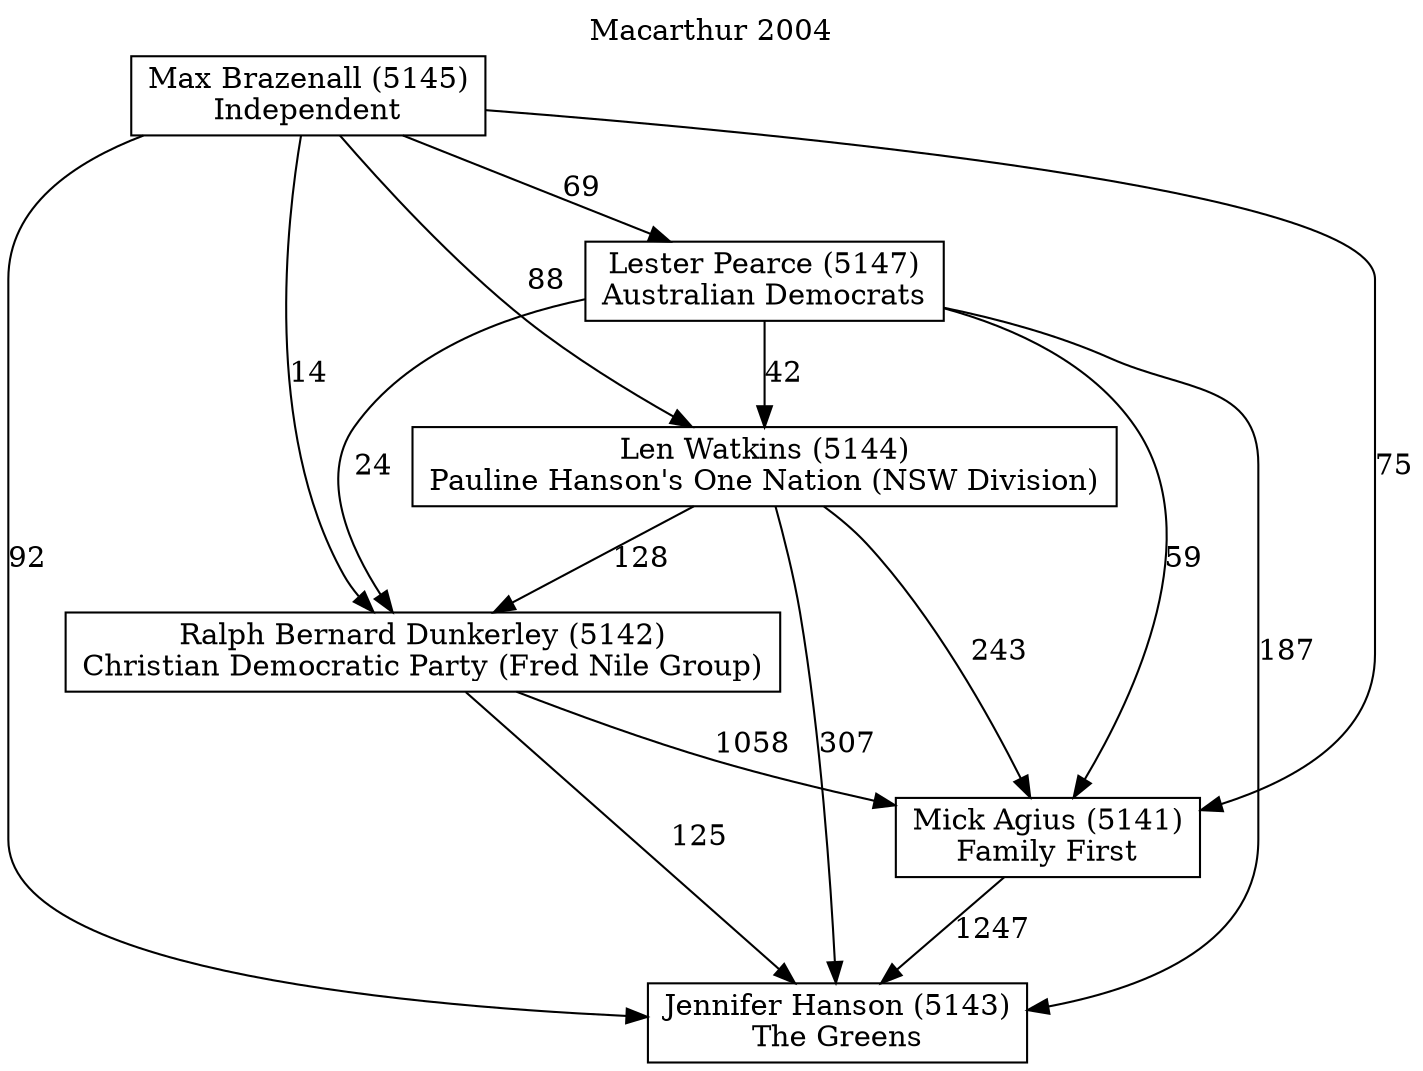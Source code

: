 // House preference flow
digraph "Jennifer Hanson (5143)_Macarthur_2004" {
	graph [label="Macarthur 2004" labelloc=t mclimit=10]
	node [shape=box]
	"Jennifer Hanson (5143)" [label="Jennifer Hanson (5143)
The Greens"]
	"Mick Agius (5141)" [label="Mick Agius (5141)
Family First"]
	"Ralph Bernard Dunkerley (5142)" [label="Ralph Bernard Dunkerley (5142)
Christian Democratic Party (Fred Nile Group)"]
	"Len Watkins (5144)" [label="Len Watkins (5144)
Pauline Hanson's One Nation (NSW Division)"]
	"Lester Pearce (5147)" [label="Lester Pearce (5147)
Australian Democrats"]
	"Max Brazenall (5145)" [label="Max Brazenall (5145)
Independent"]
	"Jennifer Hanson (5143)" [label="Jennifer Hanson (5143)
The Greens"]
	"Ralph Bernard Dunkerley (5142)" [label="Ralph Bernard Dunkerley (5142)
Christian Democratic Party (Fred Nile Group)"]
	"Len Watkins (5144)" [label="Len Watkins (5144)
Pauline Hanson's One Nation (NSW Division)"]
	"Lester Pearce (5147)" [label="Lester Pearce (5147)
Australian Democrats"]
	"Max Brazenall (5145)" [label="Max Brazenall (5145)
Independent"]
	"Jennifer Hanson (5143)" [label="Jennifer Hanson (5143)
The Greens"]
	"Len Watkins (5144)" [label="Len Watkins (5144)
Pauline Hanson's One Nation (NSW Division)"]
	"Lester Pearce (5147)" [label="Lester Pearce (5147)
Australian Democrats"]
	"Max Brazenall (5145)" [label="Max Brazenall (5145)
Independent"]
	"Jennifer Hanson (5143)" [label="Jennifer Hanson (5143)
The Greens"]
	"Lester Pearce (5147)" [label="Lester Pearce (5147)
Australian Democrats"]
	"Max Brazenall (5145)" [label="Max Brazenall (5145)
Independent"]
	"Jennifer Hanson (5143)" [label="Jennifer Hanson (5143)
The Greens"]
	"Max Brazenall (5145)" [label="Max Brazenall (5145)
Independent"]
	"Max Brazenall (5145)" [label="Max Brazenall (5145)
Independent"]
	"Lester Pearce (5147)" [label="Lester Pearce (5147)
Australian Democrats"]
	"Max Brazenall (5145)" [label="Max Brazenall (5145)
Independent"]
	"Max Brazenall (5145)" [label="Max Brazenall (5145)
Independent"]
	"Len Watkins (5144)" [label="Len Watkins (5144)
Pauline Hanson's One Nation (NSW Division)"]
	"Lester Pearce (5147)" [label="Lester Pearce (5147)
Australian Democrats"]
	"Max Brazenall (5145)" [label="Max Brazenall (5145)
Independent"]
	"Len Watkins (5144)" [label="Len Watkins (5144)
Pauline Hanson's One Nation (NSW Division)"]
	"Max Brazenall (5145)" [label="Max Brazenall (5145)
Independent"]
	"Max Brazenall (5145)" [label="Max Brazenall (5145)
Independent"]
	"Lester Pearce (5147)" [label="Lester Pearce (5147)
Australian Democrats"]
	"Max Brazenall (5145)" [label="Max Brazenall (5145)
Independent"]
	"Max Brazenall (5145)" [label="Max Brazenall (5145)
Independent"]
	"Ralph Bernard Dunkerley (5142)" [label="Ralph Bernard Dunkerley (5142)
Christian Democratic Party (Fred Nile Group)"]
	"Len Watkins (5144)" [label="Len Watkins (5144)
Pauline Hanson's One Nation (NSW Division)"]
	"Lester Pearce (5147)" [label="Lester Pearce (5147)
Australian Democrats"]
	"Max Brazenall (5145)" [label="Max Brazenall (5145)
Independent"]
	"Ralph Bernard Dunkerley (5142)" [label="Ralph Bernard Dunkerley (5142)
Christian Democratic Party (Fred Nile Group)"]
	"Lester Pearce (5147)" [label="Lester Pearce (5147)
Australian Democrats"]
	"Max Brazenall (5145)" [label="Max Brazenall (5145)
Independent"]
	"Ralph Bernard Dunkerley (5142)" [label="Ralph Bernard Dunkerley (5142)
Christian Democratic Party (Fred Nile Group)"]
	"Max Brazenall (5145)" [label="Max Brazenall (5145)
Independent"]
	"Max Brazenall (5145)" [label="Max Brazenall (5145)
Independent"]
	"Lester Pearce (5147)" [label="Lester Pearce (5147)
Australian Democrats"]
	"Max Brazenall (5145)" [label="Max Brazenall (5145)
Independent"]
	"Max Brazenall (5145)" [label="Max Brazenall (5145)
Independent"]
	"Len Watkins (5144)" [label="Len Watkins (5144)
Pauline Hanson's One Nation (NSW Division)"]
	"Lester Pearce (5147)" [label="Lester Pearce (5147)
Australian Democrats"]
	"Max Brazenall (5145)" [label="Max Brazenall (5145)
Independent"]
	"Len Watkins (5144)" [label="Len Watkins (5144)
Pauline Hanson's One Nation (NSW Division)"]
	"Max Brazenall (5145)" [label="Max Brazenall (5145)
Independent"]
	"Max Brazenall (5145)" [label="Max Brazenall (5145)
Independent"]
	"Lester Pearce (5147)" [label="Lester Pearce (5147)
Australian Democrats"]
	"Max Brazenall (5145)" [label="Max Brazenall (5145)
Independent"]
	"Max Brazenall (5145)" [label="Max Brazenall (5145)
Independent"]
	"Mick Agius (5141)" [label="Mick Agius (5141)
Family First"]
	"Ralph Bernard Dunkerley (5142)" [label="Ralph Bernard Dunkerley (5142)
Christian Democratic Party (Fred Nile Group)"]
	"Len Watkins (5144)" [label="Len Watkins (5144)
Pauline Hanson's One Nation (NSW Division)"]
	"Lester Pearce (5147)" [label="Lester Pearce (5147)
Australian Democrats"]
	"Max Brazenall (5145)" [label="Max Brazenall (5145)
Independent"]
	"Mick Agius (5141)" [label="Mick Agius (5141)
Family First"]
	"Len Watkins (5144)" [label="Len Watkins (5144)
Pauline Hanson's One Nation (NSW Division)"]
	"Lester Pearce (5147)" [label="Lester Pearce (5147)
Australian Democrats"]
	"Max Brazenall (5145)" [label="Max Brazenall (5145)
Independent"]
	"Mick Agius (5141)" [label="Mick Agius (5141)
Family First"]
	"Lester Pearce (5147)" [label="Lester Pearce (5147)
Australian Democrats"]
	"Max Brazenall (5145)" [label="Max Brazenall (5145)
Independent"]
	"Mick Agius (5141)" [label="Mick Agius (5141)
Family First"]
	"Max Brazenall (5145)" [label="Max Brazenall (5145)
Independent"]
	"Max Brazenall (5145)" [label="Max Brazenall (5145)
Independent"]
	"Lester Pearce (5147)" [label="Lester Pearce (5147)
Australian Democrats"]
	"Max Brazenall (5145)" [label="Max Brazenall (5145)
Independent"]
	"Max Brazenall (5145)" [label="Max Brazenall (5145)
Independent"]
	"Len Watkins (5144)" [label="Len Watkins (5144)
Pauline Hanson's One Nation (NSW Division)"]
	"Lester Pearce (5147)" [label="Lester Pearce (5147)
Australian Democrats"]
	"Max Brazenall (5145)" [label="Max Brazenall (5145)
Independent"]
	"Len Watkins (5144)" [label="Len Watkins (5144)
Pauline Hanson's One Nation (NSW Division)"]
	"Max Brazenall (5145)" [label="Max Brazenall (5145)
Independent"]
	"Max Brazenall (5145)" [label="Max Brazenall (5145)
Independent"]
	"Lester Pearce (5147)" [label="Lester Pearce (5147)
Australian Democrats"]
	"Max Brazenall (5145)" [label="Max Brazenall (5145)
Independent"]
	"Max Brazenall (5145)" [label="Max Brazenall (5145)
Independent"]
	"Ralph Bernard Dunkerley (5142)" [label="Ralph Bernard Dunkerley (5142)
Christian Democratic Party (Fred Nile Group)"]
	"Len Watkins (5144)" [label="Len Watkins (5144)
Pauline Hanson's One Nation (NSW Division)"]
	"Lester Pearce (5147)" [label="Lester Pearce (5147)
Australian Democrats"]
	"Max Brazenall (5145)" [label="Max Brazenall (5145)
Independent"]
	"Ralph Bernard Dunkerley (5142)" [label="Ralph Bernard Dunkerley (5142)
Christian Democratic Party (Fred Nile Group)"]
	"Lester Pearce (5147)" [label="Lester Pearce (5147)
Australian Democrats"]
	"Max Brazenall (5145)" [label="Max Brazenall (5145)
Independent"]
	"Ralph Bernard Dunkerley (5142)" [label="Ralph Bernard Dunkerley (5142)
Christian Democratic Party (Fred Nile Group)"]
	"Max Brazenall (5145)" [label="Max Brazenall (5145)
Independent"]
	"Max Brazenall (5145)" [label="Max Brazenall (5145)
Independent"]
	"Lester Pearce (5147)" [label="Lester Pearce (5147)
Australian Democrats"]
	"Max Brazenall (5145)" [label="Max Brazenall (5145)
Independent"]
	"Max Brazenall (5145)" [label="Max Brazenall (5145)
Independent"]
	"Len Watkins (5144)" [label="Len Watkins (5144)
Pauline Hanson's One Nation (NSW Division)"]
	"Lester Pearce (5147)" [label="Lester Pearce (5147)
Australian Democrats"]
	"Max Brazenall (5145)" [label="Max Brazenall (5145)
Independent"]
	"Len Watkins (5144)" [label="Len Watkins (5144)
Pauline Hanson's One Nation (NSW Division)"]
	"Max Brazenall (5145)" [label="Max Brazenall (5145)
Independent"]
	"Max Brazenall (5145)" [label="Max Brazenall (5145)
Independent"]
	"Lester Pearce (5147)" [label="Lester Pearce (5147)
Australian Democrats"]
	"Max Brazenall (5145)" [label="Max Brazenall (5145)
Independent"]
	"Max Brazenall (5145)" [label="Max Brazenall (5145)
Independent"]
	"Mick Agius (5141)" -> "Jennifer Hanson (5143)" [label=1247]
	"Ralph Bernard Dunkerley (5142)" -> "Mick Agius (5141)" [label=1058]
	"Len Watkins (5144)" -> "Ralph Bernard Dunkerley (5142)" [label=128]
	"Lester Pearce (5147)" -> "Len Watkins (5144)" [label=42]
	"Max Brazenall (5145)" -> "Lester Pearce (5147)" [label=69]
	"Ralph Bernard Dunkerley (5142)" -> "Jennifer Hanson (5143)" [label=125]
	"Len Watkins (5144)" -> "Jennifer Hanson (5143)" [label=307]
	"Lester Pearce (5147)" -> "Jennifer Hanson (5143)" [label=187]
	"Max Brazenall (5145)" -> "Jennifer Hanson (5143)" [label=92]
	"Max Brazenall (5145)" -> "Len Watkins (5144)" [label=88]
	"Lester Pearce (5147)" -> "Ralph Bernard Dunkerley (5142)" [label=24]
	"Max Brazenall (5145)" -> "Ralph Bernard Dunkerley (5142)" [label=14]
	"Len Watkins (5144)" -> "Mick Agius (5141)" [label=243]
	"Lester Pearce (5147)" -> "Mick Agius (5141)" [label=59]
	"Max Brazenall (5145)" -> "Mick Agius (5141)" [label=75]
}
